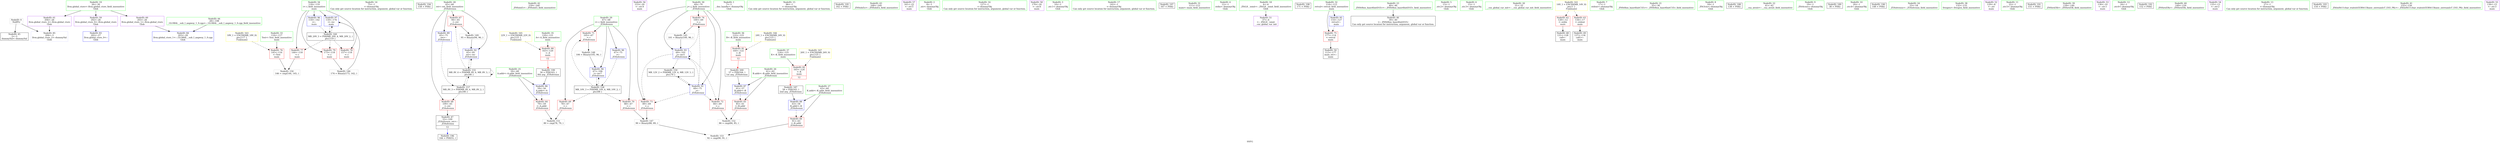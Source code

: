 digraph "SVFG" {
	label="SVFG";

	Node0x55b7a2b1a330 [shape=record,color=grey,label="{NodeID: 0\nNullPtr}"];
	Node0x55b7a2b1a330 -> Node0x55b7a2b2f8f0[style=solid];
	Node0x55b7a2b1a330 -> Node0x55b7a2b32ae0[style=solid];
	Node0x55b7a2b2fc90 [shape=record,color=blue,label="{NodeID: 97\n118\<--174\ni\<--inc\nmain\n}"];
	Node0x55b7a2b2fc90 -> Node0x55b7a2b3d820[style=dashed];
	Node0x55b7a2b2dc30 [shape=record,color=green,label="{NodeID: 14\n75\<--1\n\<--dummyObj\nCan only get source location for instruction, argument, global var or function.}"];
	Node0x55b7a2b46b20 [shape=record,color=black,label="{NodeID: 194\n158 = PHI()\n}"];
	Node0x55b7a2b2e9a0 [shape=record,color=green,label="{NodeID: 28\n65\<--66\nret\<--ret_field_insensitive\n_Z5Solvexxx\n}"];
	Node0x55b7a2b2e9a0 -> Node0x55b7a2b31be0[style=solid];
	Node0x55b7a2b2e9a0 -> Node0x55b7a2b31cb0[style=solid];
	Node0x55b7a2b2e9a0 -> Node0x55b7a2b32e50[style=solid];
	Node0x55b7a2b2e9a0 -> Node0x55b7a2b330c0[style=solid];
	Node0x55b7a2b2f5f0 [shape=record,color=green,label="{NodeID: 42\n159\<--160\n_ZNSolsEi\<--_ZNSolsEi_field_insensitive\n}"];
	Node0x55b7a2b31260 [shape=record,color=purple,label="{NodeID: 56\n153\<--20\n\<--.str.4\nmain\n}"];
	Node0x55b7a2b379e0 [shape=record,color=grey,label="{NodeID: 153\n92 = cmp(90, 91, )\n}"];
	Node0x55b7a2b31e50 [shape=record,color=red,label="{NodeID: 70\n88\<--67\n\<--i\n_Z5Solvexxx\n}"];
	Node0x55b7a2b31e50 -> Node0x55b7a2b370e0[style=solid];
	Node0x55b7a2b3eca0 [shape=record,color=yellow,style=double,label="{NodeID: 167\n26V_1 = ENCHI(MR_26V_0)\npts\{125 \}\nFun[main]}"];
	Node0x55b7a2b3eca0 -> Node0x55b7a2b32810[style=dashed];
	Node0x55b7a2b329e0 [shape=record,color=blue,label="{NodeID: 84\n203\<--28\nllvm.global_ctors_1\<--_GLOBAL__sub_I_angwuy_1_0.cpp\nGlob }"];
	Node0x55b7a2b1a4c0 [shape=record,color=green,label="{NodeID: 1\n7\<--1\n__dso_handle\<--dummyObj\nGlob }"];
	Node0x55b7a2b2dd30 [shape=record,color=green,label="{NodeID: 15\n96\<--1\n\<--dummyObj\nCan only get source location for instruction, argument, global var or function.}"];
	Node0x55b7a2b46c20 [shape=record,color=black,label="{NodeID: 195\n162 = PHI()\n}"];
	Node0x55b7a2b2ea70 [shape=record,color=green,label="{NodeID: 29\n67\<--68\ni\<--i_field_insensitive\n_Z5Solvexxx\n}"];
	Node0x55b7a2b2ea70 -> Node0x55b7a2b31d80[style=solid];
	Node0x55b7a2b2ea70 -> Node0x55b7a2b31e50[style=solid];
	Node0x55b7a2b2ea70 -> Node0x55b7a2b31f20[style=solid];
	Node0x55b7a2b2ea70 -> Node0x55b7a2b32f20[style=solid];
	Node0x55b7a2b2ea70 -> Node0x55b7a2b33260[style=solid];
	Node0x55b7a2b2f6f0 [shape=record,color=green,label="{NodeID: 43\n168\<--169\n_ZNSolsEx\<--_ZNSolsEx_field_insensitive\n}"];
	Node0x55b7a2b31330 [shape=record,color=purple,label="{NodeID: 57\n161\<--22\n\<--.str.5\nmain\n}"];
	Node0x55b7a2b31f20 [shape=record,color=red,label="{NodeID: 71\n105\<--67\n\<--i\n_Z5Solvexxx\n}"];
	Node0x55b7a2b31f20 -> Node0x55b7a2b37260[style=solid];
	Node0x55b7a2b32ae0 [shape=record,color=blue, style = dotted,label="{NodeID: 85\n204\<--3\nllvm.global_ctors_2\<--dummyVal\nGlob }"];
	Node0x55b7a2b1a550 [shape=record,color=green,label="{NodeID: 2\n8\<--1\n.str\<--dummyObj\nGlob }"];
	Node0x55b7a2b2de30 [shape=record,color=green,label="{NodeID: 16\n127\<--1\n\<--dummyObj\nCan only get source location for instruction, argument, global var or function.}"];
	Node0x55b7a2b46d20 [shape=record,color=black,label="{NodeID: 196\n166 = PHI(55, )\n}"];
	Node0x55b7a2b2eb40 [shape=record,color=green,label="{NodeID: 30\n69\<--70\nj\<--j_field_insensitive\n_Z5Solvexxx\n}"];
	Node0x55b7a2b2eb40 -> Node0x55b7a2b31ff0[style=solid];
	Node0x55b7a2b2eb40 -> Node0x55b7a2b320c0[style=solid];
	Node0x55b7a2b2eb40 -> Node0x55b7a2b32190[style=solid];
	Node0x55b7a2b2eb40 -> Node0x55b7a2b32ff0[style=solid];
	Node0x55b7a2b2eb40 -> Node0x55b7a2b33190[style=solid];
	Node0x55b7a2b2f7f0 [shape=record,color=green,label="{NodeID: 44\n28\<--198\n_GLOBAL__sub_I_angwuy_1_0.cpp\<--_GLOBAL__sub_I_angwuy_1_0.cpp_field_insensitive\n}"];
	Node0x55b7a2b2f7f0 -> Node0x55b7a2b329e0[style=solid];
	Node0x55b7a2b31400 [shape=record,color=purple,label="{NodeID: 58\n170\<--24\n\<--.str.6\nmain\n}"];
	Node0x55b7a2b3bf20 [shape=record,color=black,label="{NodeID: 155\nMR_8V_4 = PHI(MR_8V_6, MR_8V_3, )\npts\{66 \}\n}"];
	Node0x55b7a2b3bf20 -> Node0x55b7a2b31be0[style=dashed];
	Node0x55b7a2b3bf20 -> Node0x55b7a2b330c0[style=dashed];
	Node0x55b7a2b3bf20 -> Node0x55b7a2b3bf20[style=dashed];
	Node0x55b7a2b3bf20 -> Node0x55b7a2b3c920[style=dashed];
	Node0x55b7a2b31ff0 [shape=record,color=red,label="{NodeID: 72\n84\<--69\n\<--j\n_Z5Solvexxx\n}"];
	Node0x55b7a2b31ff0 -> Node0x55b7a2b37860[style=solid];
	Node0x55b7a2b32be0 [shape=record,color=blue,label="{NodeID: 86\n59\<--56\nA.addr\<--A\n_Z5Solvexxx\n}"];
	Node0x55b7a2b32be0 -> Node0x55b7a2b31970[style=dashed];
	Node0x55b7a2b2cd40 [shape=record,color=green,label="{NodeID: 3\n10\<--1\n.str.1\<--dummyObj\nGlob }"];
	Node0x55b7a2b2df30 [shape=record,color=green,label="{NodeID: 17\n142\<--1\n\<--dummyObj\nCan only get source location for instruction, argument, global var or function.}"];
	Node0x55b7a2b46eb0 [shape=record,color=black,label="{NodeID: 197\n167 = PHI()\n}"];
	Node0x55b7a2b2ec10 [shape=record,color=green,label="{NodeID: 31\n111\<--112\nmain\<--main_field_insensitive\n}"];
	Node0x55b7a2b2f8f0 [shape=record,color=black,label="{NodeID: 45\n2\<--3\ndummyVal\<--dummyVal\n}"];
	Node0x55b7a2b314d0 [shape=record,color=purple,label="{NodeID: 59\n202\<--26\nllvm.global_ctors_0\<--llvm.global_ctors\nGlob }"];
	Node0x55b7a2b314d0 -> Node0x55b7a2b328e0[style=solid];
	Node0x55b7a2b320c0 [shape=record,color=red,label="{NodeID: 73\n89\<--69\n\<--j\n_Z5Solvexxx\n}"];
	Node0x55b7a2b320c0 -> Node0x55b7a2b370e0[style=solid];
	Node0x55b7a2b32cb0 [shape=record,color=blue,label="{NodeID: 87\n61\<--57\nB.addr\<--B\n_Z5Solvexxx\n}"];
	Node0x55b7a2b32cb0 -> Node0x55b7a2b31a40[style=dashed];
	Node0x55b7a2b2cdd0 [shape=record,color=green,label="{NodeID: 4\n12\<--1\nstdin\<--dummyObj\nGlob }"];
	Node0x55b7a2b2e030 [shape=record,color=green,label="{NodeID: 18\n4\<--6\n_ZStL8__ioinit\<--_ZStL8__ioinit_field_insensitive\nGlob }"];
	Node0x55b7a2b2e030 -> Node0x55b7a2b30e50[style=solid];
	Node0x55b7a2b46f80 [shape=record,color=black,label="{NodeID: 198\n171 = PHI()\n}"];
	Node0x55b7a2b2ed10 [shape=record,color=green,label="{NodeID: 32\n114\<--115\nretval\<--retval_field_insensitive\nmain\n}"];
	Node0x55b7a2b2ed10 -> Node0x55b7a2b32260[style=solid];
	Node0x55b7a2b2ed10 -> Node0x55b7a2b33330[style=solid];
	Node0x55b7a2b2f9f0 [shape=record,color=black,label="{NodeID: 46\n39\<--40\n\<--_ZNSt8ios_base4InitD1Ev\nCan only get source location for instruction, argument, global var or function.}"];
	Node0x55b7a2b315d0 [shape=record,color=purple,label="{NodeID: 60\n203\<--26\nllvm.global_ctors_1\<--llvm.global_ctors\nGlob }"];
	Node0x55b7a2b315d0 -> Node0x55b7a2b329e0[style=solid];
	Node0x55b7a2b3c920 [shape=record,color=black,label="{NodeID: 157\nMR_8V_3 = PHI(MR_8V_4, MR_8V_2, )\npts\{66 \}\n}"];
	Node0x55b7a2b3c920 -> Node0x55b7a2b31cb0[style=dashed];
	Node0x55b7a2b3c920 -> Node0x55b7a2b3bf20[style=dashed];
	Node0x55b7a2b32190 [shape=record,color=red,label="{NodeID: 74\n100\<--69\n\<--j\n_Z5Solvexxx\n}"];
	Node0x55b7a2b32190 -> Node0x55b7a2b30a80[style=solid];
	Node0x55b7a2b32d80 [shape=record,color=blue,label="{NodeID: 88\n63\<--58\nK.addr\<--K\n_Z5Solvexxx\n}"];
	Node0x55b7a2b32d80 -> Node0x55b7a2b31b10[style=dashed];
	Node0x55b7a2b2ce60 [shape=record,color=green,label="{NodeID: 5\n13\<--1\n.str.2\<--dummyObj\nGlob }"];
	Node0x55b7a2b2e130 [shape=record,color=green,label="{NodeID: 19\n26\<--30\nllvm.global_ctors\<--llvm.global_ctors_field_insensitive\nGlob }"];
	Node0x55b7a2b2e130 -> Node0x55b7a2b314d0[style=solid];
	Node0x55b7a2b2e130 -> Node0x55b7a2b315d0[style=solid];
	Node0x55b7a2b2e130 -> Node0x55b7a2b316d0[style=solid];
	Node0x55b7a2b47050 [shape=record,color=black,label="{NodeID: 199\n56 = PHI(163, )\n0th arg _Z5Solvexxx }"];
	Node0x55b7a2b47050 -> Node0x55b7a2b32be0[style=solid];
	Node0x55b7a2b2ede0 [shape=record,color=green,label="{NodeID: 33\n116\<--117\nTest\<--Test_field_insensitive\nmain\n}"];
	Node0x55b7a2b2ede0 -> Node0x55b7a2b32330[style=solid];
	Node0x55b7a2b2faf0 [shape=record,color=black,label="{NodeID: 47\n55\<--109\n_Z5Solvexxx_ret\<--\n_Z5Solvexxx\n|{<s0>12}}"];
	Node0x55b7a2b2faf0:s0 -> Node0x55b7a2b46d20[style=solid,color=blue];
	Node0x55b7a2b316d0 [shape=record,color=purple,label="{NodeID: 61\n204\<--26\nllvm.global_ctors_2\<--llvm.global_ctors\nGlob }"];
	Node0x55b7a2b316d0 -> Node0x55b7a2b32ae0[style=solid];
	Node0x55b7a2b3ce20 [shape=record,color=black,label="{NodeID: 158\nMR_10V_3 = PHI(MR_10V_4, MR_10V_2, )\npts\{68 \}\n}"];
	Node0x55b7a2b3ce20 -> Node0x55b7a2b31d80[style=dashed];
	Node0x55b7a2b3ce20 -> Node0x55b7a2b31e50[style=dashed];
	Node0x55b7a2b3ce20 -> Node0x55b7a2b31f20[style=dashed];
	Node0x55b7a2b3ce20 -> Node0x55b7a2b33260[style=dashed];
	Node0x55b7a2b32260 [shape=record,color=red,label="{NodeID: 75\n177\<--114\n\<--retval\nmain\n}"];
	Node0x55b7a2b32260 -> Node0x55b7a2b30d80[style=solid];
	Node0x55b7a2b32e50 [shape=record,color=blue,label="{NodeID: 89\n65\<--75\nret\<--\n_Z5Solvexxx\n}"];
	Node0x55b7a2b32e50 -> Node0x55b7a2b3c920[style=dashed];
	Node0x55b7a2b2d6f0 [shape=record,color=green,label="{NodeID: 6\n15\<--1\n.str.3\<--dummyObj\nGlob }"];
	Node0x55b7a2b2e230 [shape=record,color=green,label="{NodeID: 20\n31\<--32\n__cxx_global_var_init\<--__cxx_global_var_init_field_insensitive\n}"];
	Node0x55b7a2b471f0 [shape=record,color=black,label="{NodeID: 200\n57 = PHI(164, )\n1st arg _Z5Solvexxx }"];
	Node0x55b7a2b471f0 -> Node0x55b7a2b32cb0[style=solid];
	Node0x55b7a2b2eeb0 [shape=record,color=green,label="{NodeID: 34\n118\<--119\ni\<--i_field_insensitive\nmain\n}"];
	Node0x55b7a2b2eeb0 -> Node0x55b7a2b32400[style=solid];
	Node0x55b7a2b2eeb0 -> Node0x55b7a2b324d0[style=solid];
	Node0x55b7a2b2eeb0 -> Node0x55b7a2b325a0[style=solid];
	Node0x55b7a2b2eeb0 -> Node0x55b7a2b2fbc0[style=solid];
	Node0x55b7a2b2eeb0 -> Node0x55b7a2b2fc90[style=solid];
	Node0x55b7a2b30be0 [shape=record,color=black,label="{NodeID: 48\n131\<--128\ncall\<--\nmain\n}"];
	Node0x55b7a2b30a80 [shape=record,color=grey,label="{NodeID: 145\n101 = Binary(100, 96, )\n}"];
	Node0x55b7a2b30a80 -> Node0x55b7a2b33190[style=solid];
	Node0x55b7a2b317d0 [shape=record,color=red,label="{NodeID: 62\n128\<--12\n\<--stdin\nmain\n}"];
	Node0x55b7a2b317d0 -> Node0x55b7a2b30be0[style=solid];
	Node0x55b7a2b3d320 [shape=record,color=black,label="{NodeID: 159\nMR_12V_2 = PHI(MR_12V_4, MR_12V_1, )\npts\{70 \}\n}"];
	Node0x55b7a2b3d320 -> Node0x55b7a2b32ff0[style=dashed];
	Node0x55b7a2b32330 [shape=record,color=red,label="{NodeID: 76\n145\<--116\n\<--Test\nmain\n}"];
	Node0x55b7a2b32330 -> Node0x55b7a2b37560[style=solid];
	Node0x55b7a2b32f20 [shape=record,color=blue,label="{NodeID: 90\n67\<--75\ni\<--\n_Z5Solvexxx\n}"];
	Node0x55b7a2b32f20 -> Node0x55b7a2b3ce20[style=dashed];
	Node0x55b7a2b2d780 [shape=record,color=green,label="{NodeID: 7\n17\<--1\nstdout\<--dummyObj\nGlob }"];
	Node0x55b7a2944aa0 [shape=record,color=black,label="{NodeID: 187\n58 = PHI(165, )\n2nd arg _Z5Solvexxx }"];
	Node0x55b7a2944aa0 -> Node0x55b7a2b32d80[style=solid];
	Node0x55b7a2b2e330 [shape=record,color=green,label="{NodeID: 21\n35\<--36\n_ZNSt8ios_base4InitC1Ev\<--_ZNSt8ios_base4InitC1Ev_field_insensitive\n}"];
	Node0x55b7a2b2ef80 [shape=record,color=green,label="{NodeID: 35\n120\<--121\nA\<--A_field_insensitive\nmain\n}"];
	Node0x55b7a2b2ef80 -> Node0x55b7a2b32670[style=solid];
	Node0x55b7a2b30cb0 [shape=record,color=black,label="{NodeID: 49\n137\<--134\ncall1\<--\nmain\n}"];
	Node0x55b7a2b36f60 [shape=record,color=grey,label="{NodeID: 146\n174 = Binary(173, 142, )\n}"];
	Node0x55b7a2b36f60 -> Node0x55b7a2b2fc90[style=solid];
	Node0x55b7a2b318a0 [shape=record,color=red,label="{NodeID: 63\n134\<--17\n\<--stdout\nmain\n}"];
	Node0x55b7a2b318a0 -> Node0x55b7a2b30cb0[style=solid];
	Node0x55b7a2b3d820 [shape=record,color=black,label="{NodeID: 160\nMR_20V_3 = PHI(MR_20V_4, MR_20V_2, )\npts\{119 \}\n}"];
	Node0x55b7a2b3d820 -> Node0x55b7a2b32400[style=dashed];
	Node0x55b7a2b3d820 -> Node0x55b7a2b324d0[style=dashed];
	Node0x55b7a2b3d820 -> Node0x55b7a2b325a0[style=dashed];
	Node0x55b7a2b3d820 -> Node0x55b7a2b2fc90[style=dashed];
	Node0x55b7a2b32400 [shape=record,color=red,label="{NodeID: 77\n144\<--118\n\<--i\nmain\n}"];
	Node0x55b7a2b32400 -> Node0x55b7a2b37560[style=solid];
	Node0x55b7a2b32ff0 [shape=record,color=blue,label="{NodeID: 91\n69\<--75\nj\<--\n_Z5Solvexxx\n}"];
	Node0x55b7a2b32ff0 -> Node0x55b7a2b31ff0[style=dashed];
	Node0x55b7a2b32ff0 -> Node0x55b7a2b320c0[style=dashed];
	Node0x55b7a2b32ff0 -> Node0x55b7a2b32190[style=dashed];
	Node0x55b7a2b32ff0 -> Node0x55b7a2b33190[style=dashed];
	Node0x55b7a2b32ff0 -> Node0x55b7a2b3d320[style=dashed];
	Node0x55b7a2b2d810 [shape=record,color=green,label="{NodeID: 8\n18\<--1\n_ZSt3cin\<--dummyObj\nGlob }"];
	Node0x55b7a2b464c0 [shape=record,color=black,label="{NodeID: 188\n138 = PHI()\n}"];
	Node0x55b7a2b2e430 [shape=record,color=green,label="{NodeID: 22\n41\<--42\n__cxa_atexit\<--__cxa_atexit_field_insensitive\n}"];
	Node0x55b7a2b2f050 [shape=record,color=green,label="{NodeID: 36\n122\<--123\nB\<--B_field_insensitive\nmain\n}"];
	Node0x55b7a2b2f050 -> Node0x55b7a2b32740[style=solid];
	Node0x55b7a2b30d80 [shape=record,color=black,label="{NodeID: 50\n113\<--177\nmain_ret\<--\nmain\n}"];
	Node0x55b7a2b370e0 [shape=record,color=grey,label="{NodeID: 147\n90 = Binary(88, 89, )\n}"];
	Node0x55b7a2b370e0 -> Node0x55b7a2b379e0[style=solid];
	Node0x55b7a2b31970 [shape=record,color=red,label="{NodeID: 64\n79\<--59\n\<--A.addr\n_Z5Solvexxx\n}"];
	Node0x55b7a2b31970 -> Node0x55b7a2b376e0[style=solid];
	Node0x55b7a2b3dd20 [shape=record,color=yellow,style=double,label="{NodeID: 161\n14V_1 = ENCHI(MR_14V_0)\npts\{1 \}\nFun[main]}"];
	Node0x55b7a2b3dd20 -> Node0x55b7a2b317d0[style=dashed];
	Node0x55b7a2b3dd20 -> Node0x55b7a2b318a0[style=dashed];
	Node0x55b7a2b324d0 [shape=record,color=red,label="{NodeID: 78\n157\<--118\n\<--i\nmain\n}"];
	Node0x55b7a2b330c0 [shape=record,color=blue,label="{NodeID: 92\n65\<--95\nret\<--inc\n_Z5Solvexxx\n}"];
	Node0x55b7a2b330c0 -> Node0x55b7a2b3bf20[style=dashed];
	Node0x55b7a2b2d8a0 [shape=record,color=green,label="{NodeID: 9\n19\<--1\n_ZSt4cout\<--dummyObj\nGlob }"];
	Node0x55b7a2b465c0 [shape=record,color=black,label="{NodeID: 189\n38 = PHI()\n}"];
	Node0x55b7a2b2e530 [shape=record,color=green,label="{NodeID: 23\n40\<--46\n_ZNSt8ios_base4InitD1Ev\<--_ZNSt8ios_base4InitD1Ev_field_insensitive\n}"];
	Node0x55b7a2b2e530 -> Node0x55b7a2b2f9f0[style=solid];
	Node0x55b7a2b2f120 [shape=record,color=green,label="{NodeID: 37\n124\<--125\nK\<--K_field_insensitive\nmain\n}"];
	Node0x55b7a2b2f120 -> Node0x55b7a2b32810[style=solid];
	Node0x55b7a2b30e50 [shape=record,color=purple,label="{NodeID: 51\n37\<--4\n\<--_ZStL8__ioinit\n__cxx_global_var_init\n}"];
	Node0x55b7a2b37260 [shape=record,color=grey,label="{NodeID: 148\n106 = Binary(105, 96, )\n}"];
	Node0x55b7a2b37260 -> Node0x55b7a2b33260[style=solid];
	Node0x55b7a2b31a40 [shape=record,color=red,label="{NodeID: 65\n85\<--61\n\<--B.addr\n_Z5Solvexxx\n}"];
	Node0x55b7a2b31a40 -> Node0x55b7a2b37860[style=solid];
	Node0x55b7a2b325a0 [shape=record,color=red,label="{NodeID: 79\n173\<--118\n\<--i\nmain\n}"];
	Node0x55b7a2b325a0 -> Node0x55b7a2b36f60[style=solid];
	Node0x55b7a2b33190 [shape=record,color=blue,label="{NodeID: 93\n69\<--101\nj\<--inc5\n_Z5Solvexxx\n}"];
	Node0x55b7a2b33190 -> Node0x55b7a2b31ff0[style=dashed];
	Node0x55b7a2b33190 -> Node0x55b7a2b320c0[style=dashed];
	Node0x55b7a2b33190 -> Node0x55b7a2b32190[style=dashed];
	Node0x55b7a2b33190 -> Node0x55b7a2b33190[style=dashed];
	Node0x55b7a2b33190 -> Node0x55b7a2b3d320[style=dashed];
	Node0x55b7a2b2d930 [shape=record,color=green,label="{NodeID: 10\n20\<--1\n.str.4\<--dummyObj\nGlob }"];
	Node0x55b7a2b466c0 [shape=record,color=black,label="{NodeID: 190\n148 = PHI()\n}"];
	Node0x55b7a2b2e630 [shape=record,color=green,label="{NodeID: 24\n53\<--54\n_Z5Solvexxx\<--_Z5Solvexxx_field_insensitive\n}"];
	Node0x55b7a2b2f1f0 [shape=record,color=green,label="{NodeID: 38\n132\<--133\nfreopen\<--freopen_field_insensitive\n}"];
	Node0x55b7a2b30f20 [shape=record,color=purple,label="{NodeID: 52\n129\<--8\n\<--.str\nmain\n}"];
	Node0x55b7a2b373e0 [shape=record,color=grey,label="{NodeID: 149\n95 = Binary(94, 96, )\n}"];
	Node0x55b7a2b373e0 -> Node0x55b7a2b330c0[style=solid];
	Node0x55b7a2b31b10 [shape=record,color=red,label="{NodeID: 66\n91\<--63\n\<--K.addr\n_Z5Solvexxx\n}"];
	Node0x55b7a2b31b10 -> Node0x55b7a2b379e0[style=solid];
	Node0x55b7a2b3e920 [shape=record,color=yellow,style=double,label="{NodeID: 163\n18V_1 = ENCHI(MR_18V_0)\npts\{117 \}\nFun[main]}"];
	Node0x55b7a2b3e920 -> Node0x55b7a2b32330[style=dashed];
	Node0x55b7a2b32670 [shape=record,color=red,label="{NodeID: 80\n163\<--120\n\<--A\nmain\n|{<s0>12}}"];
	Node0x55b7a2b32670:s0 -> Node0x55b7a2b47050[style=solid,color=red];
	Node0x55b7a2b33260 [shape=record,color=blue,label="{NodeID: 94\n67\<--106\ni\<--inc7\n_Z5Solvexxx\n}"];
	Node0x55b7a2b33260 -> Node0x55b7a2b3ce20[style=dashed];
	Node0x55b7a2b2d9c0 [shape=record,color=green,label="{NodeID: 11\n22\<--1\n.str.5\<--dummyObj\nGlob }"];
	Node0x55b7a2b46820 [shape=record,color=black,label="{NodeID: 191\n151 = PHI()\n}"];
	Node0x55b7a2b2e730 [shape=record,color=green,label="{NodeID: 25\n59\<--60\nA.addr\<--A.addr_field_insensitive\n_Z5Solvexxx\n}"];
	Node0x55b7a2b2e730 -> Node0x55b7a2b31970[style=solid];
	Node0x55b7a2b2e730 -> Node0x55b7a2b32be0[style=solid];
	Node0x55b7a2b2f2f0 [shape=record,color=green,label="{NodeID: 39\n139\<--140\n_ZNSirsERi\<--_ZNSirsERi_field_insensitive\n}"];
	Node0x55b7a2b30ff0 [shape=record,color=purple,label="{NodeID: 53\n130\<--10\n\<--.str.1\nmain\n}"];
	Node0x55b7a2b37560 [shape=record,color=grey,label="{NodeID: 150\n146 = cmp(144, 145, )\n}"];
	Node0x55b7a2b31be0 [shape=record,color=red,label="{NodeID: 67\n94\<--65\n\<--ret\n_Z5Solvexxx\n}"];
	Node0x55b7a2b31be0 -> Node0x55b7a2b373e0[style=solid];
	Node0x55b7a2b32740 [shape=record,color=red,label="{NodeID: 81\n164\<--122\n\<--B\nmain\n|{<s0>12}}"];
	Node0x55b7a2b32740:s0 -> Node0x55b7a2b471f0[style=solid,color=red];
	Node0x55b7a2b33330 [shape=record,color=blue,label="{NodeID: 95\n114\<--127\nretval\<--\nmain\n}"];
	Node0x55b7a2b33330 -> Node0x55b7a2b32260[style=dashed];
	Node0x55b7a2b2da90 [shape=record,color=green,label="{NodeID: 12\n24\<--1\n.str.6\<--dummyObj\nGlob }"];
	Node0x55b7a2b46920 [shape=record,color=black,label="{NodeID: 192\n152 = PHI()\n}"];
	Node0x55b7a2b2e800 [shape=record,color=green,label="{NodeID: 26\n61\<--62\nB.addr\<--B.addr_field_insensitive\n_Z5Solvexxx\n}"];
	Node0x55b7a2b2e800 -> Node0x55b7a2b31a40[style=solid];
	Node0x55b7a2b2e800 -> Node0x55b7a2b32cb0[style=solid];
	Node0x55b7a2b2f3f0 [shape=record,color=green,label="{NodeID: 40\n149\<--150\n_ZNSirsERx\<--_ZNSirsERx_field_insensitive\n}"];
	Node0x55b7a2b310c0 [shape=record,color=purple,label="{NodeID: 54\n135\<--13\n\<--.str.2\nmain\n}"];
	Node0x55b7a2b376e0 [shape=record,color=grey,label="{NodeID: 151\n80 = cmp(78, 79, )\n}"];
	Node0x55b7a2b31cb0 [shape=record,color=red,label="{NodeID: 68\n109\<--65\n\<--ret\n_Z5Solvexxx\n}"];
	Node0x55b7a2b31cb0 -> Node0x55b7a2b2faf0[style=solid];
	Node0x55b7a2b3eae0 [shape=record,color=yellow,style=double,label="{NodeID: 165\n22V_1 = ENCHI(MR_22V_0)\npts\{121 \}\nFun[main]}"];
	Node0x55b7a2b3eae0 -> Node0x55b7a2b32670[style=dashed];
	Node0x55b7a2b32810 [shape=record,color=red,label="{NodeID: 82\n165\<--124\n\<--K\nmain\n|{<s0>12}}"];
	Node0x55b7a2b32810:s0 -> Node0x55b7a2944aa0[style=solid,color=red];
	Node0x55b7a2b2fbc0 [shape=record,color=blue,label="{NodeID: 96\n118\<--142\ni\<--\nmain\n}"];
	Node0x55b7a2b2fbc0 -> Node0x55b7a2b3d820[style=dashed];
	Node0x55b7a2b2db60 [shape=record,color=green,label="{NodeID: 13\n27\<--1\n\<--dummyObj\nCan only get source location for instruction, argument, global var or function.}"];
	Node0x55b7a2b469f0 [shape=record,color=black,label="{NodeID: 193\n154 = PHI()\n}"];
	Node0x55b7a2b2e8d0 [shape=record,color=green,label="{NodeID: 27\n63\<--64\nK.addr\<--K.addr_field_insensitive\n_Z5Solvexxx\n}"];
	Node0x55b7a2b2e8d0 -> Node0x55b7a2b31b10[style=solid];
	Node0x55b7a2b2e8d0 -> Node0x55b7a2b32d80[style=solid];
	Node0x55b7a2b2f4f0 [shape=record,color=green,label="{NodeID: 41\n155\<--156\n_ZStlsISt11char_traitsIcEERSt13basic_ostreamIcT_ES5_PKc\<--_ZStlsISt11char_traitsIcEERSt13basic_ostreamIcT_ES5_PKc_field_insensitive\n}"];
	Node0x55b7a2b31190 [shape=record,color=purple,label="{NodeID: 55\n136\<--15\n\<--.str.3\nmain\n}"];
	Node0x55b7a2b37860 [shape=record,color=grey,label="{NodeID: 152\n86 = cmp(84, 85, )\n}"];
	Node0x55b7a2b31d80 [shape=record,color=red,label="{NodeID: 69\n78\<--67\n\<--i\n_Z5Solvexxx\n}"];
	Node0x55b7a2b31d80 -> Node0x55b7a2b376e0[style=solid];
	Node0x55b7a2b3ebc0 [shape=record,color=yellow,style=double,label="{NodeID: 166\n24V_1 = ENCHI(MR_24V_0)\npts\{123 \}\nFun[main]}"];
	Node0x55b7a2b3ebc0 -> Node0x55b7a2b32740[style=dashed];
	Node0x55b7a2b328e0 [shape=record,color=blue,label="{NodeID: 83\n202\<--27\nllvm.global_ctors_0\<--\nGlob }"];
}

